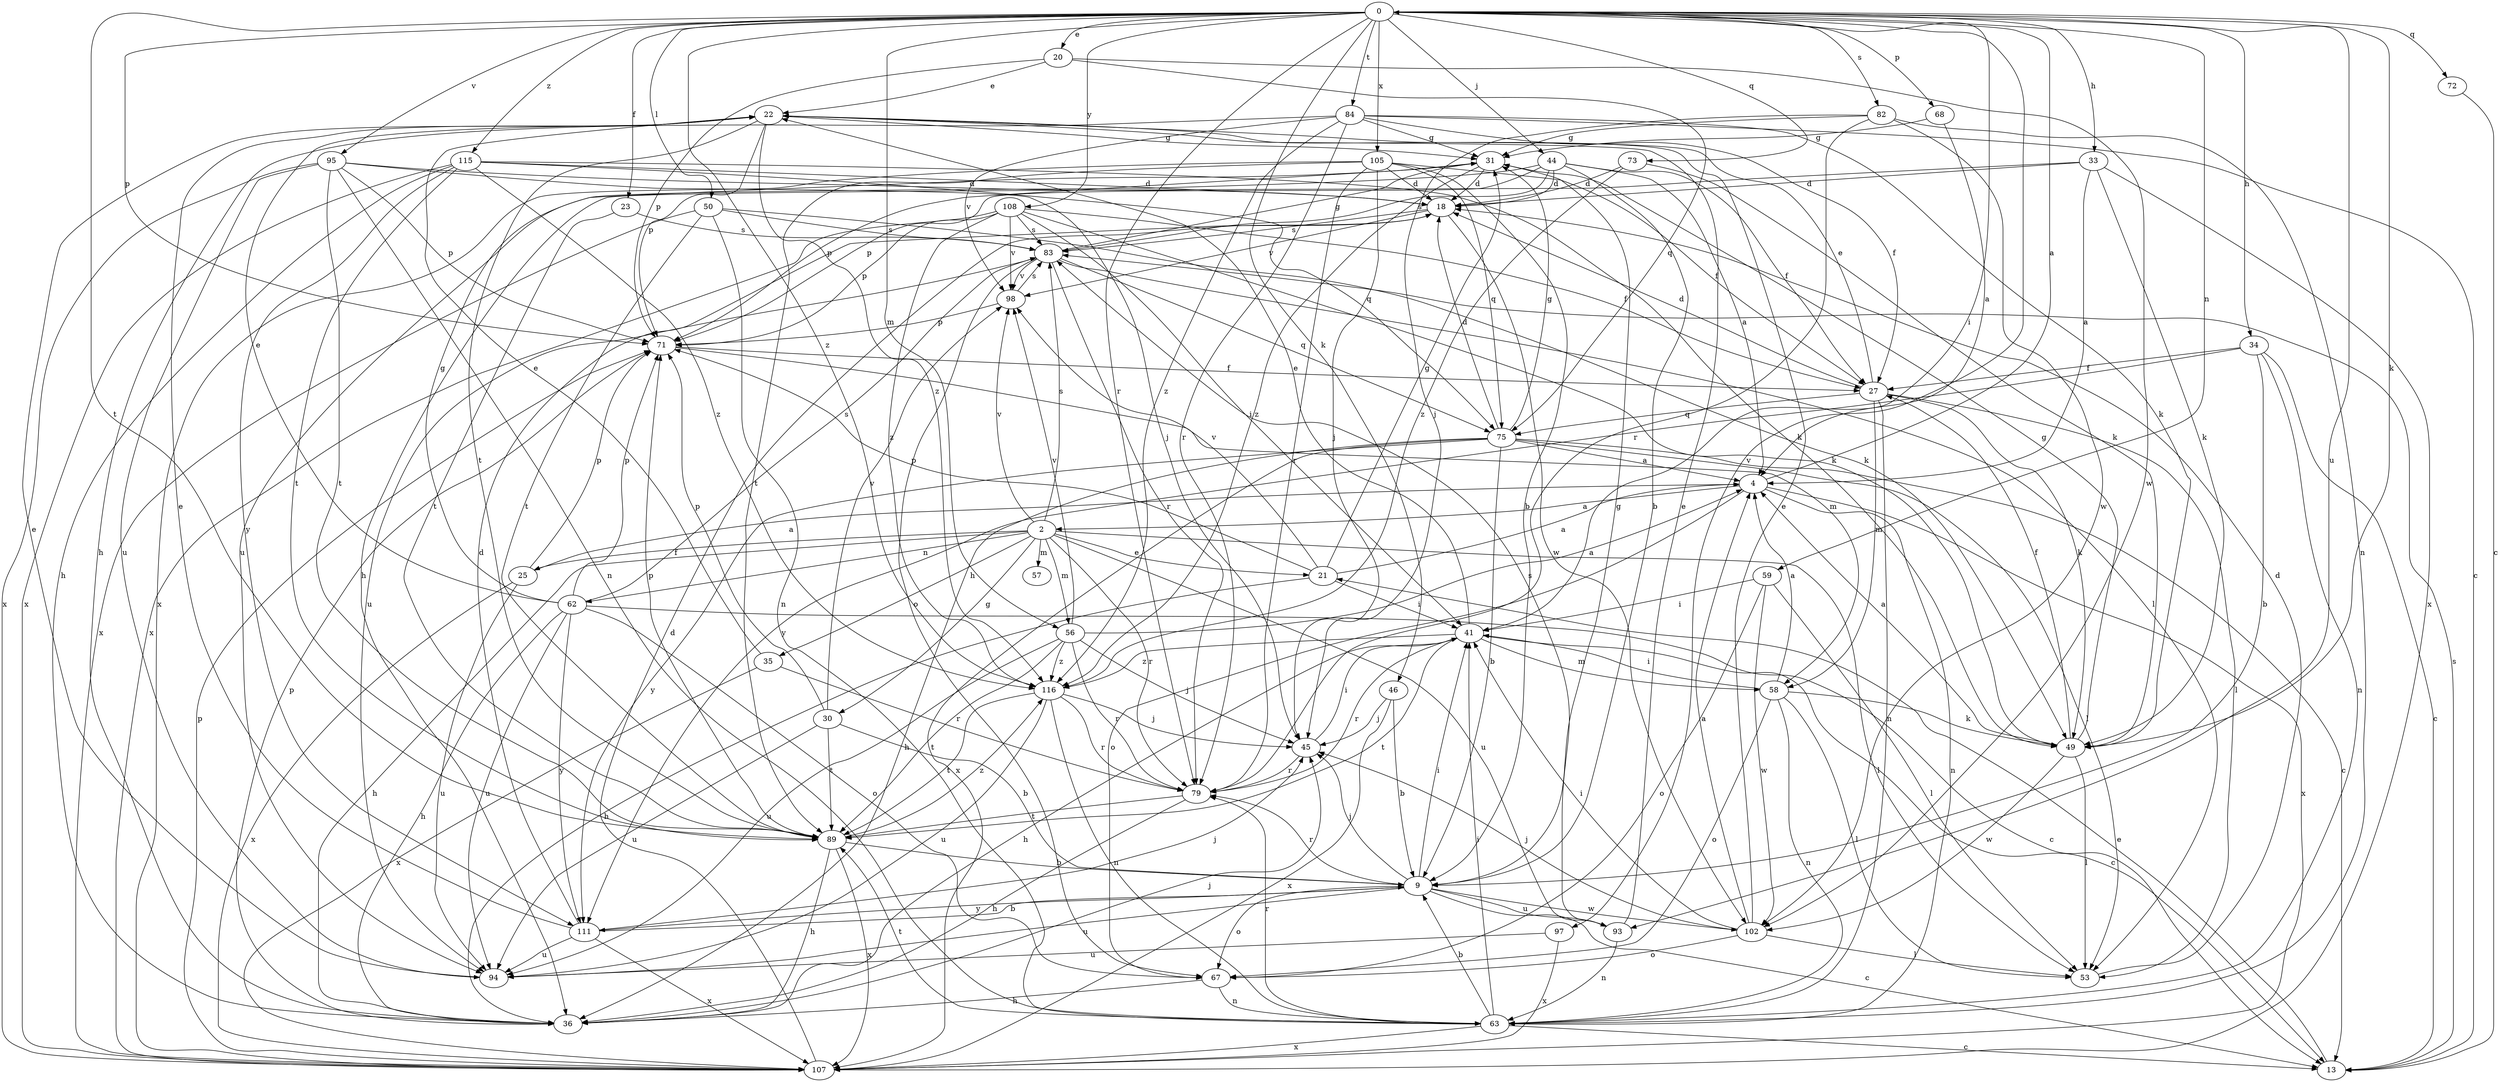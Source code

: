 strict digraph  {
0;
2;
4;
9;
13;
18;
20;
21;
22;
23;
25;
27;
30;
31;
33;
34;
35;
36;
41;
44;
45;
46;
49;
50;
53;
56;
57;
58;
59;
62;
63;
67;
68;
71;
72;
73;
75;
79;
82;
83;
84;
89;
93;
94;
95;
97;
98;
102;
105;
107;
108;
111;
115;
116;
0 -> 20  [label=e];
0 -> 23  [label=f];
0 -> 33  [label=h];
0 -> 34  [label=h];
0 -> 41  [label=i];
0 -> 44  [label=j];
0 -> 46  [label=k];
0 -> 49  [label=k];
0 -> 50  [label=l];
0 -> 56  [label=m];
0 -> 59  [label=n];
0 -> 68  [label=p];
0 -> 71  [label=p];
0 -> 72  [label=q];
0 -> 73  [label=q];
0 -> 79  [label=r];
0 -> 82  [label=s];
0 -> 84  [label=t];
0 -> 89  [label=t];
0 -> 93  [label=u];
0 -> 95  [label=v];
0 -> 97  [label=v];
0 -> 105  [label=x];
0 -> 108  [label=y];
0 -> 115  [label=z];
0 -> 116  [label=z];
2 -> 21  [label=e];
2 -> 25  [label=f];
2 -> 30  [label=g];
2 -> 35  [label=h];
2 -> 36  [label=h];
2 -> 53  [label=l];
2 -> 56  [label=m];
2 -> 57  [label=m];
2 -> 62  [label=n];
2 -> 79  [label=r];
2 -> 83  [label=s];
2 -> 93  [label=u];
2 -> 98  [label=v];
4 -> 0  [label=a];
4 -> 2  [label=a];
4 -> 63  [label=n];
4 -> 67  [label=o];
4 -> 107  [label=x];
9 -> 13  [label=c];
9 -> 31  [label=g];
9 -> 41  [label=i];
9 -> 45  [label=j];
9 -> 67  [label=o];
9 -> 79  [label=r];
9 -> 93  [label=u];
9 -> 94  [label=u];
9 -> 102  [label=w];
9 -> 111  [label=y];
13 -> 21  [label=e];
13 -> 83  [label=s];
18 -> 83  [label=s];
18 -> 98  [label=v];
18 -> 102  [label=w];
20 -> 22  [label=e];
20 -> 71  [label=p];
20 -> 75  [label=q];
20 -> 102  [label=w];
21 -> 4  [label=a];
21 -> 31  [label=g];
21 -> 36  [label=h];
21 -> 41  [label=i];
21 -> 71  [label=p];
21 -> 98  [label=v];
22 -> 31  [label=g];
22 -> 71  [label=p];
22 -> 89  [label=t];
22 -> 116  [label=z];
23 -> 83  [label=s];
23 -> 89  [label=t];
25 -> 4  [label=a];
25 -> 71  [label=p];
25 -> 94  [label=u];
25 -> 107  [label=x];
27 -> 18  [label=d];
27 -> 22  [label=e];
27 -> 49  [label=k];
27 -> 53  [label=l];
27 -> 58  [label=m];
27 -> 63  [label=n];
27 -> 75  [label=q];
30 -> 9  [label=b];
30 -> 71  [label=p];
30 -> 89  [label=t];
30 -> 94  [label=u];
30 -> 98  [label=v];
31 -> 18  [label=d];
31 -> 71  [label=p];
31 -> 116  [label=z];
33 -> 4  [label=a];
33 -> 18  [label=d];
33 -> 36  [label=h];
33 -> 49  [label=k];
33 -> 107  [label=x];
34 -> 9  [label=b];
34 -> 13  [label=c];
34 -> 27  [label=f];
34 -> 63  [label=n];
34 -> 111  [label=y];
35 -> 22  [label=e];
35 -> 79  [label=r];
35 -> 107  [label=x];
36 -> 45  [label=j];
36 -> 71  [label=p];
41 -> 13  [label=c];
41 -> 22  [label=e];
41 -> 36  [label=h];
41 -> 58  [label=m];
41 -> 79  [label=r];
41 -> 89  [label=t];
41 -> 116  [label=z];
44 -> 4  [label=a];
44 -> 9  [label=b];
44 -> 18  [label=d];
44 -> 27  [label=f];
44 -> 71  [label=p];
44 -> 83  [label=s];
44 -> 94  [label=u];
45 -> 41  [label=i];
45 -> 79  [label=r];
46 -> 9  [label=b];
46 -> 45  [label=j];
46 -> 107  [label=x];
49 -> 4  [label=a];
49 -> 27  [label=f];
49 -> 31  [label=g];
49 -> 53  [label=l];
49 -> 102  [label=w];
50 -> 49  [label=k];
50 -> 63  [label=n];
50 -> 83  [label=s];
50 -> 89  [label=t];
50 -> 107  [label=x];
53 -> 18  [label=d];
56 -> 4  [label=a];
56 -> 45  [label=j];
56 -> 79  [label=r];
56 -> 89  [label=t];
56 -> 94  [label=u];
56 -> 98  [label=v];
56 -> 116  [label=z];
58 -> 4  [label=a];
58 -> 41  [label=i];
58 -> 49  [label=k];
58 -> 53  [label=l];
58 -> 63  [label=n];
58 -> 67  [label=o];
59 -> 41  [label=i];
59 -> 53  [label=l];
59 -> 67  [label=o];
59 -> 102  [label=w];
62 -> 13  [label=c];
62 -> 22  [label=e];
62 -> 31  [label=g];
62 -> 36  [label=h];
62 -> 67  [label=o];
62 -> 71  [label=p];
62 -> 83  [label=s];
62 -> 94  [label=u];
62 -> 111  [label=y];
63 -> 9  [label=b];
63 -> 13  [label=c];
63 -> 41  [label=i];
63 -> 79  [label=r];
63 -> 89  [label=t];
63 -> 107  [label=x];
67 -> 36  [label=h];
67 -> 63  [label=n];
68 -> 4  [label=a];
68 -> 31  [label=g];
71 -> 27  [label=f];
71 -> 58  [label=m];
72 -> 13  [label=c];
73 -> 18  [label=d];
73 -> 49  [label=k];
73 -> 116  [label=z];
75 -> 4  [label=a];
75 -> 9  [label=b];
75 -> 13  [label=c];
75 -> 18  [label=d];
75 -> 31  [label=g];
75 -> 36  [label=h];
75 -> 53  [label=l];
75 -> 107  [label=x];
75 -> 111  [label=y];
79 -> 36  [label=h];
79 -> 89  [label=t];
82 -> 31  [label=g];
82 -> 45  [label=j];
82 -> 63  [label=n];
82 -> 79  [label=r];
82 -> 102  [label=w];
83 -> 31  [label=g];
83 -> 53  [label=l];
83 -> 67  [label=o];
83 -> 75  [label=q];
83 -> 79  [label=r];
83 -> 94  [label=u];
83 -> 98  [label=v];
84 -> 13  [label=c];
84 -> 27  [label=f];
84 -> 31  [label=g];
84 -> 36  [label=h];
84 -> 49  [label=k];
84 -> 79  [label=r];
84 -> 98  [label=v];
84 -> 116  [label=z];
89 -> 9  [label=b];
89 -> 36  [label=h];
89 -> 71  [label=p];
89 -> 107  [label=x];
89 -> 116  [label=z];
93 -> 22  [label=e];
93 -> 63  [label=n];
93 -> 83  [label=s];
94 -> 22  [label=e];
95 -> 18  [label=d];
95 -> 45  [label=j];
95 -> 63  [label=n];
95 -> 71  [label=p];
95 -> 89  [label=t];
95 -> 94  [label=u];
95 -> 107  [label=x];
97 -> 94  [label=u];
97 -> 107  [label=x];
98 -> 71  [label=p];
98 -> 83  [label=s];
102 -> 4  [label=a];
102 -> 22  [label=e];
102 -> 41  [label=i];
102 -> 45  [label=j];
102 -> 53  [label=l];
102 -> 67  [label=o];
105 -> 9  [label=b];
105 -> 18  [label=d];
105 -> 27  [label=f];
105 -> 45  [label=j];
105 -> 75  [label=q];
105 -> 79  [label=r];
105 -> 89  [label=t];
105 -> 107  [label=x];
107 -> 18  [label=d];
107 -> 71  [label=p];
108 -> 27  [label=f];
108 -> 41  [label=i];
108 -> 49  [label=k];
108 -> 71  [label=p];
108 -> 83  [label=s];
108 -> 98  [label=v];
108 -> 107  [label=x];
108 -> 116  [label=z];
111 -> 9  [label=b];
111 -> 18  [label=d];
111 -> 22  [label=e];
111 -> 45  [label=j];
111 -> 94  [label=u];
111 -> 107  [label=x];
115 -> 18  [label=d];
115 -> 36  [label=h];
115 -> 49  [label=k];
115 -> 75  [label=q];
115 -> 89  [label=t];
115 -> 107  [label=x];
115 -> 111  [label=y];
115 -> 116  [label=z];
116 -> 45  [label=j];
116 -> 63  [label=n];
116 -> 79  [label=r];
116 -> 89  [label=t];
116 -> 94  [label=u];
}
